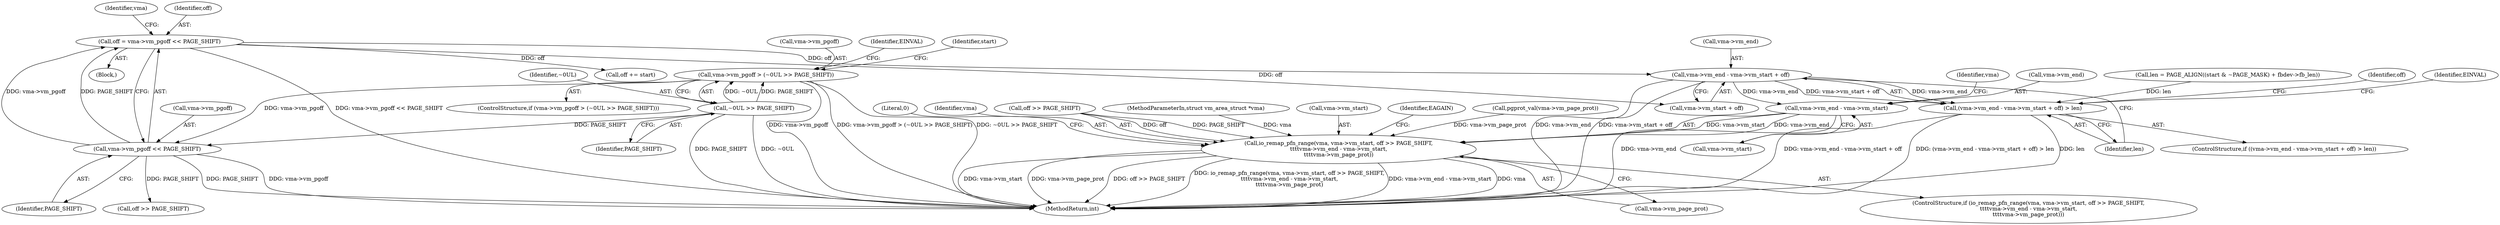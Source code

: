 digraph "1_linux_7314e613d5ff9f0934f7a0f74ed7973b903315d1_0@del" {
"1000154" [label="(Call,vma->vm_end - vma->vm_start + off)"];
"1000145" [label="(Call,off = vma->vm_pgoff << PAGE_SHIFT)"];
"1000147" [label="(Call,vma->vm_pgoff << PAGE_SHIFT)"];
"1000117" [label="(Call,vma->vm_pgoff > (~0UL >> PAGE_SHIFT))"];
"1000121" [label="(Call,~0UL >> PAGE_SHIFT)"];
"1000153" [label="(Call,(vma->vm_end - vma->vm_start + off) > len)"];
"1000203" [label="(Call,vma->vm_end - vma->vm_start)"];
"1000195" [label="(Call,io_remap_pfn_range(vma, vma->vm_start, off >> PAGE_SHIFT,\n\t\t\t\tvma->vm_end - vma->vm_start,\n\t\t\t\tvma->vm_page_prot))"];
"1000187" [label="(Call,pgprot_val(vma->vm_page_prot))"];
"1000145" [label="(Call,off = vma->vm_pgoff << PAGE_SHIFT)"];
"1000204" [label="(Call,vma->vm_end)"];
"1000169" [label="(Identifier,off)"];
"1000163" [label="(Identifier,len)"];
"1000219" [label="(MethodReturn,int)"];
"1000218" [label="(Literal,0)"];
"1000121" [label="(Call,~0UL >> PAGE_SHIFT)"];
"1000168" [label="(Call,off += start)"];
"1000129" [label="(Identifier,start)"];
"1000123" [label="(Identifier,PAGE_SHIFT)"];
"1000153" [label="(Call,(vma->vm_end - vma->vm_start + off) > len)"];
"1000175" [label="(Call,off >> PAGE_SHIFT)"];
"1000196" [label="(Identifier,vma)"];
"1000195" [label="(Call,io_remap_pfn_range(vma, vma->vm_start, off >> PAGE_SHIFT,\n\t\t\t\tvma->vm_end - vma->vm_start,\n\t\t\t\tvma->vm_page_prot))"];
"1000122" [label="(Identifier,~0UL)"];
"1000151" [label="(Identifier,PAGE_SHIFT)"];
"1000147" [label="(Call,vma->vm_pgoff << PAGE_SHIFT)"];
"1000200" [label="(Call,off >> PAGE_SHIFT)"];
"1000156" [label="(Identifier,vma)"];
"1000167" [label="(Identifier,EINVAL)"];
"1000116" [label="(ControlStructure,if (vma->vm_pgoff > (~0UL >> PAGE_SHIFT)))"];
"1000203" [label="(Call,vma->vm_end - vma->vm_start)"];
"1000103" [label="(MethodParameterIn,struct vm_area_struct *vma)"];
"1000207" [label="(Call,vma->vm_start)"];
"1000154" [label="(Call,vma->vm_end - vma->vm_start + off)"];
"1000194" [label="(ControlStructure,if (io_remap_pfn_range(vma, vma->vm_start, off >> PAGE_SHIFT,\n\t\t\t\tvma->vm_end - vma->vm_start,\n\t\t\t\tvma->vm_page_prot)))"];
"1000152" [label="(ControlStructure,if ((vma->vm_end - vma->vm_start + off) > len))"];
"1000118" [label="(Call,vma->vm_pgoff)"];
"1000127" [label="(Identifier,EINVAL)"];
"1000104" [label="(Block,)"];
"1000197" [label="(Call,vma->vm_start)"];
"1000135" [label="(Call,len = PAGE_ALIGN((start & ~PAGE_MASK) + fbdev->fb_len))"];
"1000148" [label="(Call,vma->vm_pgoff)"];
"1000210" [label="(Call,vma->vm_page_prot)"];
"1000146" [label="(Identifier,off)"];
"1000158" [label="(Call,vma->vm_start + off)"];
"1000155" [label="(Call,vma->vm_end)"];
"1000211" [label="(Identifier,vma)"];
"1000216" [label="(Identifier,EAGAIN)"];
"1000117" [label="(Call,vma->vm_pgoff > (~0UL >> PAGE_SHIFT))"];
"1000154" -> "1000153"  [label="AST: "];
"1000154" -> "1000158"  [label="CFG: "];
"1000155" -> "1000154"  [label="AST: "];
"1000158" -> "1000154"  [label="AST: "];
"1000163" -> "1000154"  [label="CFG: "];
"1000154" -> "1000219"  [label="DDG: vma->vm_end"];
"1000154" -> "1000219"  [label="DDG: vma->vm_start + off"];
"1000154" -> "1000153"  [label="DDG: vma->vm_end"];
"1000154" -> "1000153"  [label="DDG: vma->vm_start + off"];
"1000145" -> "1000154"  [label="DDG: off"];
"1000154" -> "1000203"  [label="DDG: vma->vm_end"];
"1000145" -> "1000104"  [label="AST: "];
"1000145" -> "1000147"  [label="CFG: "];
"1000146" -> "1000145"  [label="AST: "];
"1000147" -> "1000145"  [label="AST: "];
"1000156" -> "1000145"  [label="CFG: "];
"1000145" -> "1000219"  [label="DDG: vma->vm_pgoff << PAGE_SHIFT"];
"1000147" -> "1000145"  [label="DDG: vma->vm_pgoff"];
"1000147" -> "1000145"  [label="DDG: PAGE_SHIFT"];
"1000145" -> "1000158"  [label="DDG: off"];
"1000145" -> "1000168"  [label="DDG: off"];
"1000147" -> "1000151"  [label="CFG: "];
"1000148" -> "1000147"  [label="AST: "];
"1000151" -> "1000147"  [label="AST: "];
"1000147" -> "1000219"  [label="DDG: vma->vm_pgoff"];
"1000147" -> "1000219"  [label="DDG: PAGE_SHIFT"];
"1000117" -> "1000147"  [label="DDG: vma->vm_pgoff"];
"1000121" -> "1000147"  [label="DDG: PAGE_SHIFT"];
"1000147" -> "1000175"  [label="DDG: PAGE_SHIFT"];
"1000117" -> "1000116"  [label="AST: "];
"1000117" -> "1000121"  [label="CFG: "];
"1000118" -> "1000117"  [label="AST: "];
"1000121" -> "1000117"  [label="AST: "];
"1000127" -> "1000117"  [label="CFG: "];
"1000129" -> "1000117"  [label="CFG: "];
"1000117" -> "1000219"  [label="DDG: vma->vm_pgoff"];
"1000117" -> "1000219"  [label="DDG: vma->vm_pgoff > (~0UL >> PAGE_SHIFT)"];
"1000117" -> "1000219"  [label="DDG: ~0UL >> PAGE_SHIFT"];
"1000121" -> "1000117"  [label="DDG: ~0UL"];
"1000121" -> "1000117"  [label="DDG: PAGE_SHIFT"];
"1000121" -> "1000123"  [label="CFG: "];
"1000122" -> "1000121"  [label="AST: "];
"1000123" -> "1000121"  [label="AST: "];
"1000121" -> "1000219"  [label="DDG: PAGE_SHIFT"];
"1000121" -> "1000219"  [label="DDG: ~0UL"];
"1000153" -> "1000152"  [label="AST: "];
"1000153" -> "1000163"  [label="CFG: "];
"1000163" -> "1000153"  [label="AST: "];
"1000167" -> "1000153"  [label="CFG: "];
"1000169" -> "1000153"  [label="CFG: "];
"1000153" -> "1000219"  [label="DDG: vma->vm_end - vma->vm_start + off"];
"1000153" -> "1000219"  [label="DDG: (vma->vm_end - vma->vm_start + off) > len"];
"1000153" -> "1000219"  [label="DDG: len"];
"1000135" -> "1000153"  [label="DDG: len"];
"1000203" -> "1000195"  [label="AST: "];
"1000203" -> "1000207"  [label="CFG: "];
"1000204" -> "1000203"  [label="AST: "];
"1000207" -> "1000203"  [label="AST: "];
"1000211" -> "1000203"  [label="CFG: "];
"1000203" -> "1000219"  [label="DDG: vma->vm_end"];
"1000203" -> "1000195"  [label="DDG: vma->vm_start"];
"1000203" -> "1000195"  [label="DDG: vma->vm_end"];
"1000195" -> "1000194"  [label="AST: "];
"1000195" -> "1000210"  [label="CFG: "];
"1000196" -> "1000195"  [label="AST: "];
"1000197" -> "1000195"  [label="AST: "];
"1000200" -> "1000195"  [label="AST: "];
"1000210" -> "1000195"  [label="AST: "];
"1000216" -> "1000195"  [label="CFG: "];
"1000218" -> "1000195"  [label="CFG: "];
"1000195" -> "1000219"  [label="DDG: vma->vm_start"];
"1000195" -> "1000219"  [label="DDG: vma->vm_page_prot"];
"1000195" -> "1000219"  [label="DDG: off >> PAGE_SHIFT"];
"1000195" -> "1000219"  [label="DDG: io_remap_pfn_range(vma, vma->vm_start, off >> PAGE_SHIFT,\n\t\t\t\tvma->vm_end - vma->vm_start,\n\t\t\t\tvma->vm_page_prot)"];
"1000195" -> "1000219"  [label="DDG: vma->vm_end - vma->vm_start"];
"1000195" -> "1000219"  [label="DDG: vma"];
"1000103" -> "1000195"  [label="DDG: vma"];
"1000200" -> "1000195"  [label="DDG: off"];
"1000200" -> "1000195"  [label="DDG: PAGE_SHIFT"];
"1000187" -> "1000195"  [label="DDG: vma->vm_page_prot"];
}

